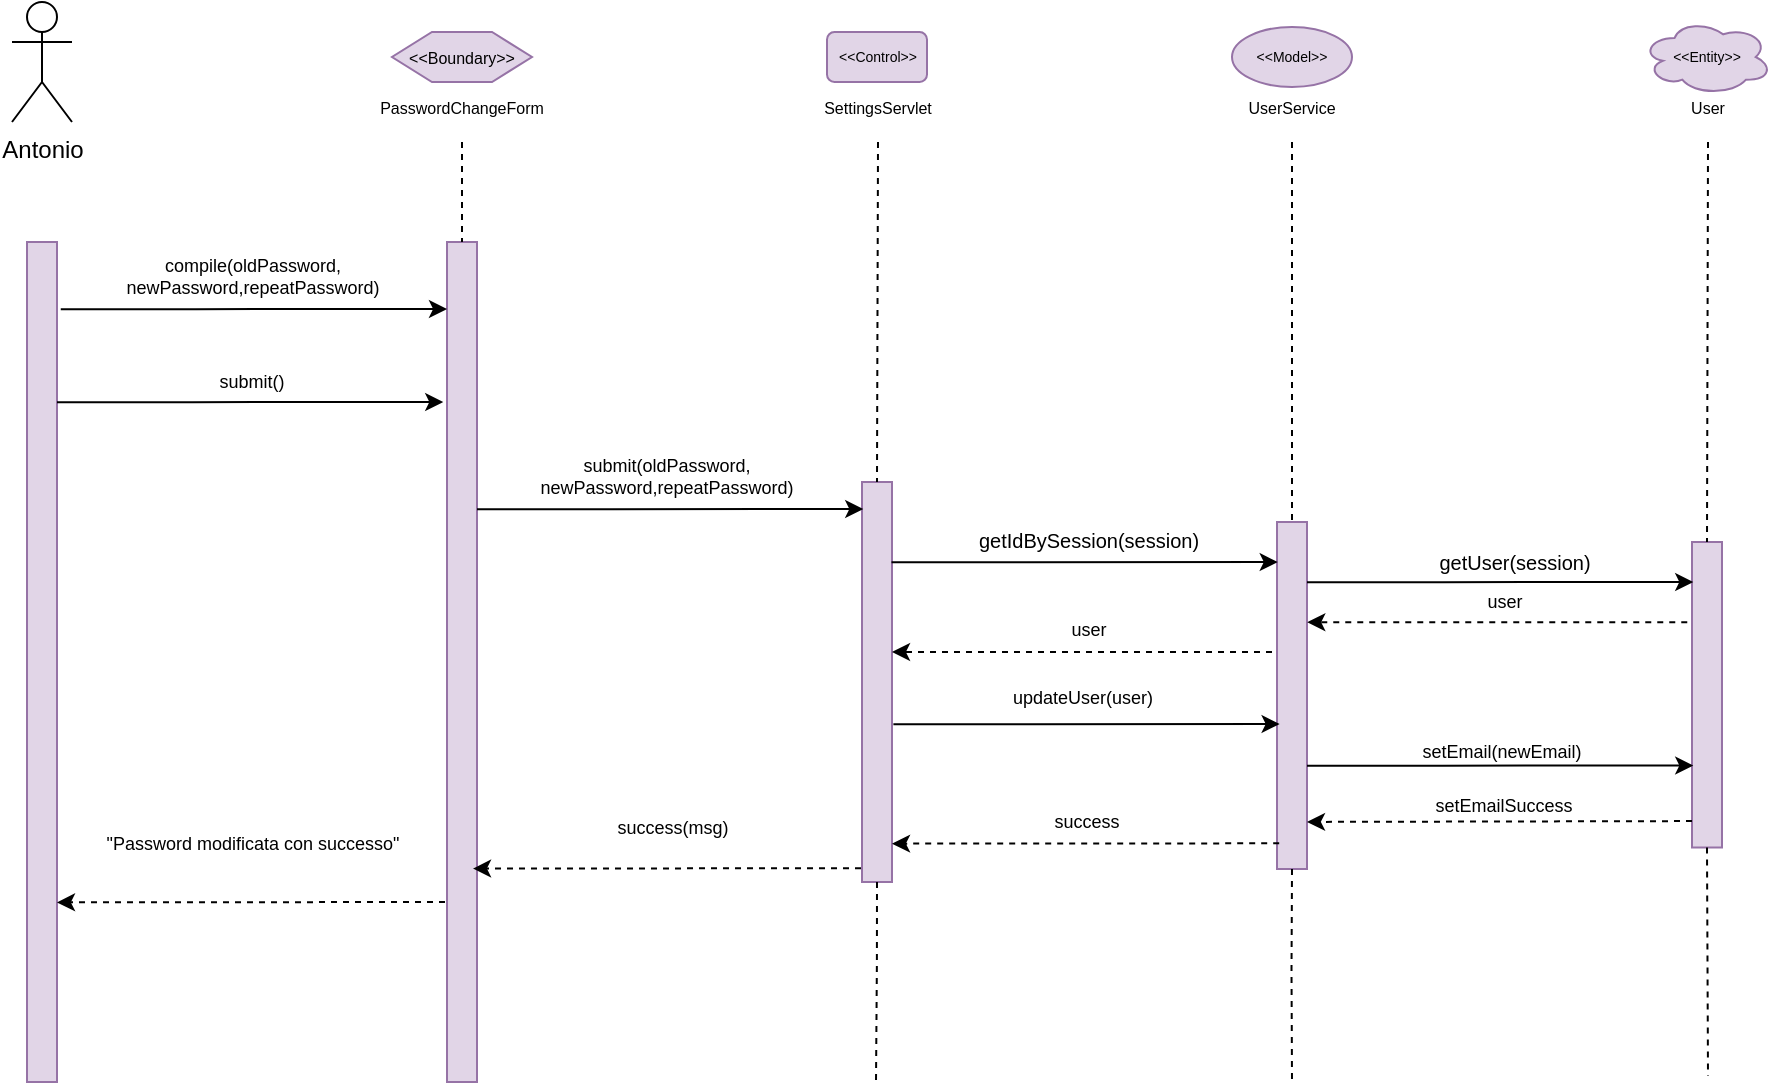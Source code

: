 <mxfile version="15.6.8" type="device"><diagram id="Ff63PXDp9C4ocOk1Cx7F" name="Page-1"><mxGraphModel dx="545" dy="717" grid="1" gridSize="10" guides="1" tooltips="1" connect="1" arrows="1" fold="1" page="1" pageScale="1" pageWidth="827" pageHeight="1169" math="0" shadow="0"><root><mxCell id="0"/><mxCell id="1" parent="0"/><mxCell id="6zgedMiXnLr29zdNhrRE-45" value="Antonio" style="shape=umlActor;verticalLabelPosition=bottom;verticalAlign=top;html=1;outlineConnect=0;" vertex="1" parent="1"><mxGeometry x="1380" y="680" width="30" height="60" as="geometry"/></mxCell><mxCell id="6zgedMiXnLr29zdNhrRE-46" value="" style="rounded=0;whiteSpace=wrap;html=1;fillColor=#e1d5e7;strokeColor=#9673a6;" vertex="1" parent="1"><mxGeometry x="1387.5" y="800" width="15" height="420" as="geometry"/></mxCell><mxCell id="6zgedMiXnLr29zdNhrRE-47" value="" style="rounded=0;whiteSpace=wrap;html=1;fillColor=#e1d5e7;strokeColor=#9673a6;" vertex="1" parent="1"><mxGeometry x="1597.5" y="800" width="15" height="420" as="geometry"/></mxCell><mxCell id="6zgedMiXnLr29zdNhrRE-48" value="" style="endArrow=none;dashed=1;html=1;rounded=0;fontSize=8;entryX=0.5;entryY=0;entryDx=0;entryDy=0;exitX=0.5;exitY=1;exitDx=0;exitDy=0;" edge="1" parent="1" target="6zgedMiXnLr29zdNhrRE-47"><mxGeometry width="50" height="50" relative="1" as="geometry"><mxPoint x="1605.0" y="750" as="sourcePoint"/><mxPoint x="1627.5" y="810" as="targetPoint"/></mxGeometry></mxCell><mxCell id="6zgedMiXnLr29zdNhrRE-49" value="&amp;lt;&amp;lt;Boundary&amp;gt;&amp;gt;" style="shape=hexagon;perimeter=hexagonPerimeter2;whiteSpace=wrap;html=1;fixedSize=1;fontSize=8;fillColor=#e1d5e7;strokeColor=#9673a6;" vertex="1" parent="1"><mxGeometry x="1570" y="695" width="70" height="25" as="geometry"/></mxCell><mxCell id="6zgedMiXnLr29zdNhrRE-50" value="&lt;div&gt;PasswordChangeForm&lt;/div&gt;" style="text;html=1;strokeColor=none;fillColor=none;align=center;verticalAlign=middle;whiteSpace=wrap;rounded=0;fontSize=8;" vertex="1" parent="1"><mxGeometry x="1590" y="725" width="30" height="15" as="geometry"/></mxCell><mxCell id="6zgedMiXnLr29zdNhrRE-51" value="submit()" style="text;html=1;strokeColor=none;fillColor=none;align=center;verticalAlign=middle;whiteSpace=wrap;rounded=0;fontSize=9;" vertex="1" parent="1"><mxGeometry x="1440" y="860" width="120" height="20" as="geometry"/></mxCell><mxCell id="6zgedMiXnLr29zdNhrRE-52" value="&amp;lt;&amp;lt;Control&amp;gt;&amp;gt;" style="rounded=1;whiteSpace=wrap;html=1;fontSize=7;fillColor=#e1d5e7;strokeColor=#9673a6;" vertex="1" parent="1"><mxGeometry x="1787.5" y="695" width="50" height="25" as="geometry"/></mxCell><mxCell id="6zgedMiXnLr29zdNhrRE-53" value="SettingsServlet" style="text;html=1;strokeColor=none;fillColor=none;align=center;verticalAlign=middle;whiteSpace=wrap;rounded=0;fontSize=8;" vertex="1" parent="1"><mxGeometry x="1797.5" y="725" width="30" height="15" as="geometry"/></mxCell><mxCell id="6zgedMiXnLr29zdNhrRE-54" value="" style="rounded=0;whiteSpace=wrap;html=1;fillColor=#e1d5e7;strokeColor=#9673a6;" vertex="1" parent="1"><mxGeometry x="1805" y="920" width="15" height="200" as="geometry"/></mxCell><mxCell id="6zgedMiXnLr29zdNhrRE-55" value="" style="endArrow=none;dashed=1;html=1;rounded=0;fontSize=8;entryX=0.5;entryY=0;entryDx=0;entryDy=0;" edge="1" parent="1" target="6zgedMiXnLr29zdNhrRE-54"><mxGeometry width="50" height="50" relative="1" as="geometry"><mxPoint x="1813" y="750" as="sourcePoint"/><mxPoint x="1857.5" y="823.5" as="targetPoint"/></mxGeometry></mxCell><mxCell id="6zgedMiXnLr29zdNhrRE-56" value="&amp;lt;&amp;lt;Model&amp;gt;&amp;gt;" style="ellipse;whiteSpace=wrap;html=1;fontSize=7;fillColor=#e1d5e7;strokeColor=#9673a6;" vertex="1" parent="1"><mxGeometry x="1990" y="692.5" width="60" height="30" as="geometry"/></mxCell><mxCell id="6zgedMiXnLr29zdNhrRE-57" value="&lt;div style=&quot;font-size: 9px&quot;&gt;&lt;font style=&quot;font-size: 9px&quot; color=&quot;#B3B3B3&quot;&gt;&lt;font style=&quot;font-size: 9px&quot; color=&quot;#000000&quot;&gt;updateUser(user)&lt;/font&gt;&lt;br&gt;&lt;/font&gt;&lt;/div&gt;" style="text;html=1;strokeColor=none;fillColor=none;align=center;verticalAlign=middle;whiteSpace=wrap;rounded=0;fontSize=10;" vertex="1" parent="1"><mxGeometry x="1818.75" y="1013.75" width="192.5" height="29" as="geometry"/></mxCell><mxCell id="6zgedMiXnLr29zdNhrRE-58" value="" style="rounded=0;whiteSpace=wrap;html=1;fillColor=#e1d5e7;strokeColor=#9673a6;" vertex="1" parent="1"><mxGeometry x="2012.5" y="940" width="15" height="173.5" as="geometry"/></mxCell><mxCell id="6zgedMiXnLr29zdNhrRE-59" value="" style="endArrow=none;dashed=1;html=1;rounded=0;fontSize=8;entryX=0.5;entryY=0;entryDx=0;entryDy=0;" edge="1" parent="1" target="6zgedMiXnLr29zdNhrRE-58"><mxGeometry width="50" height="50" relative="1" as="geometry"><mxPoint x="2020" y="750" as="sourcePoint"/><mxPoint x="2042.5" y="848.5" as="targetPoint"/></mxGeometry></mxCell><mxCell id="6zgedMiXnLr29zdNhrRE-60" value="UserService" style="text;html=1;strokeColor=none;fillColor=none;align=center;verticalAlign=middle;whiteSpace=wrap;rounded=0;fontSize=8;" vertex="1" parent="1"><mxGeometry x="2005" y="725" width="30" height="15" as="geometry"/></mxCell><mxCell id="6zgedMiXnLr29zdNhrRE-61" value="&lt;font style=&quot;font-size: 9px&quot;&gt;setEmail(newEmail)&lt;/font&gt;" style="text;html=1;strokeColor=none;fillColor=none;align=center;verticalAlign=middle;whiteSpace=wrap;rounded=0;fontSize=9;" vertex="1" parent="1"><mxGeometry x="2030" y="1050" width="190" height="9" as="geometry"/></mxCell><mxCell id="6zgedMiXnLr29zdNhrRE-62" value="&amp;lt;&amp;lt;Entity&amp;gt;&amp;gt;" style="ellipse;shape=cloud;whiteSpace=wrap;html=1;fontSize=7;fillColor=#e1d5e7;strokeColor=#9673a6;" vertex="1" parent="1"><mxGeometry x="2195" y="688.59" width="65" height="37.82" as="geometry"/></mxCell><mxCell id="6zgedMiXnLr29zdNhrRE-63" value="" style="rounded=0;whiteSpace=wrap;html=1;fillColor=#e1d5e7;strokeColor=#9673a6;" vertex="1" parent="1"><mxGeometry x="2220" y="950" width="15" height="152.75" as="geometry"/></mxCell><mxCell id="6zgedMiXnLr29zdNhrRE-64" value="setEmailSuccess" style="text;html=1;strokeColor=none;fillColor=none;align=center;verticalAlign=middle;whiteSpace=wrap;rounded=0;fontSize=9;" vertex="1" parent="1"><mxGeometry x="2066" y="1073" width="120" height="17" as="geometry"/></mxCell><mxCell id="6zgedMiXnLr29zdNhrRE-65" value="" style="endArrow=classic;html=1;rounded=0;dashed=1;fontSize=7;entryX=1;entryY=0.333;entryDx=0;entryDy=0;entryPerimeter=0;" edge="1" parent="1"><mxGeometry width="50" height="50" relative="1" as="geometry"><mxPoint x="2220" y="1089.54" as="sourcePoint"/><mxPoint x="2027.5" y="1089.96" as="targetPoint"/></mxGeometry></mxCell><mxCell id="6zgedMiXnLr29zdNhrRE-66" value="" style="endArrow=none;dashed=1;html=1;rounded=0;fontSize=8;exitX=0.5;exitY=1;exitDx=0;exitDy=0;" edge="1" parent="1" source="6zgedMiXnLr29zdNhrRE-63"><mxGeometry width="50" height="50" relative="1" as="geometry"><mxPoint x="2154.99" y="1156.25" as="sourcePoint"/><mxPoint x="2228" y="1217" as="targetPoint"/></mxGeometry></mxCell><mxCell id="6zgedMiXnLr29zdNhrRE-67" value="" style="endArrow=none;dashed=1;html=1;rounded=0;fontSize=8;exitX=0.5;exitY=1;exitDx=0;exitDy=0;" edge="1" parent="1" source="6zgedMiXnLr29zdNhrRE-58"><mxGeometry width="50" height="50" relative="1" as="geometry"><mxPoint x="2020.25" y="1133.5" as="sourcePoint"/><mxPoint x="2020" y="1220.0" as="targetPoint"/><Array as="points"><mxPoint x="2019.76" y="1163.5"/></Array></mxGeometry></mxCell><mxCell id="6zgedMiXnLr29zdNhrRE-68" value="" style="endArrow=none;dashed=1;html=1;rounded=0;fontSize=8;exitX=0.5;exitY=1;exitDx=0;exitDy=0;" edge="1" parent="1" source="6zgedMiXnLr29zdNhrRE-54"><mxGeometry width="50" height="50" relative="1" as="geometry"><mxPoint x="1812.94" y="1130" as="sourcePoint"/><mxPoint x="1812" y="1220.0" as="targetPoint"/><Array as="points"><mxPoint x="1812.45" y="1160"/></Array></mxGeometry></mxCell><mxCell id="6zgedMiXnLr29zdNhrRE-70" value="User" style="text;html=1;strokeColor=none;fillColor=none;align=center;verticalAlign=middle;whiteSpace=wrap;rounded=0;fontSize=8;" vertex="1" parent="1"><mxGeometry x="2212.5" y="725" width="30" height="15" as="geometry"/></mxCell><mxCell id="6zgedMiXnLr29zdNhrRE-71" value="" style="endArrow=classic;html=1;rounded=0;exitX=1;exitY=0;exitDx=0;exitDy=0;entryX=-0.125;entryY=0.121;entryDx=0;entryDy=0;entryPerimeter=0;" edge="1" parent="1"><mxGeometry width="50" height="50" relative="1" as="geometry"><mxPoint x="1402.5" y="880.07" as="sourcePoint"/><mxPoint x="1595.625" y="880" as="targetPoint"/><Array as="points"><mxPoint x="1450" y="880.07"/><mxPoint x="1470" y="880.07"/></Array></mxGeometry></mxCell><mxCell id="6zgedMiXnLr29zdNhrRE-72" value="" style="endArrow=classic;html=1;rounded=0;exitX=1;exitY=0;exitDx=0;exitDy=0;entryX=-0.125;entryY=0.121;entryDx=0;entryDy=0;entryPerimeter=0;" edge="1" parent="1"><mxGeometry width="50" height="50" relative="1" as="geometry"><mxPoint x="1612.5" y="933.57" as="sourcePoint"/><mxPoint x="1805.625" y="933.5" as="targetPoint"/><Array as="points"><mxPoint x="1660" y="933.57"/><mxPoint x="1680" y="933.57"/></Array></mxGeometry></mxCell><mxCell id="6zgedMiXnLr29zdNhrRE-73" value="&lt;div style=&quot;font-size: 9px&quot;&gt;&lt;font style=&quot;font-size: 9px&quot;&gt;submit(oldPassword, newPassword,repeatPassword)&lt;/font&gt;&lt;/div&gt;" style="text;html=1;strokeColor=none;fillColor=none;align=center;verticalAlign=middle;whiteSpace=wrap;rounded=0;fontSize=9;" vertex="1" parent="1"><mxGeometry x="1610" y="900" width="195" height="33.5" as="geometry"/></mxCell><mxCell id="6zgedMiXnLr29zdNhrRE-74" value="" style="endArrow=classic;html=1;rounded=0;exitX=1;exitY=0;exitDx=0;exitDy=0;entryX=-0.125;entryY=0.121;entryDx=0;entryDy=0;entryPerimeter=0;" edge="1" parent="1"><mxGeometry width="50" height="50" relative="1" as="geometry"><mxPoint x="1404.38" y="833.57" as="sourcePoint"/><mxPoint x="1597.505" y="833.5" as="targetPoint"/><Array as="points"><mxPoint x="1451.88" y="833.57"/><mxPoint x="1471.88" y="833.57"/></Array></mxGeometry></mxCell><mxCell id="6zgedMiXnLr29zdNhrRE-75" value="" style="endArrow=classic;html=1;rounded=0;dashed=1;fontSize=7;exitX=-0.047;exitY=0.97;exitDx=0;exitDy=0;exitPerimeter=0;" edge="1" parent="1"><mxGeometry width="50" height="50" relative="1" as="geometry"><mxPoint x="1804.505" y="1113.1" as="sourcePoint"/><mxPoint x="1610.5" y="1113.29" as="targetPoint"/></mxGeometry></mxCell><mxCell id="6zgedMiXnLr29zdNhrRE-76" value="" style="endArrow=classic;html=1;rounded=0;exitX=1;exitY=0;exitDx=0;exitDy=0;entryX=-0.125;entryY=0.121;entryDx=0;entryDy=0;entryPerimeter=0;" edge="1" parent="1"><mxGeometry width="50" height="50" relative="1" as="geometry"><mxPoint x="1819.75" y="960.07" as="sourcePoint"/><mxPoint x="2012.875" y="960" as="targetPoint"/><Array as="points"><mxPoint x="1867.25" y="960.07"/><mxPoint x="1887.25" y="960.07"/></Array></mxGeometry></mxCell><mxCell id="6zgedMiXnLr29zdNhrRE-77" value="&lt;div style=&quot;font-size: 9px&quot;&gt;&lt;font style=&quot;font-size: 9px&quot;&gt;compile(oldPassword, newPassword,repeatPassword)&lt;/font&gt;&lt;/div&gt;" style="text;html=1;strokeColor=none;fillColor=none;align=center;verticalAlign=middle;whiteSpace=wrap;rounded=0;fontSize=9;" vertex="1" parent="1"><mxGeometry x="1402.5" y="800" width="195" height="33.5" as="geometry"/></mxCell><mxCell id="6zgedMiXnLr29zdNhrRE-78" value="success(msg)" style="text;html=1;strokeColor=none;fillColor=none;align=center;verticalAlign=middle;whiteSpace=wrap;rounded=0;fontSize=9;" vertex="1" parent="1"><mxGeometry x="1612.5" y="1076.5" width="195" height="33.5" as="geometry"/></mxCell><mxCell id="6zgedMiXnLr29zdNhrRE-79" value="&quot;Password modificata con successo&quot;" style="text;html=1;strokeColor=none;fillColor=none;align=center;verticalAlign=middle;whiteSpace=wrap;rounded=0;fontSize=9;" vertex="1" parent="1"><mxGeometry x="1402.5" y="1084.05" width="195" height="33.5" as="geometry"/></mxCell><mxCell id="6zgedMiXnLr29zdNhrRE-80" value="&lt;div&gt;success&lt;/div&gt;" style="text;html=1;strokeColor=none;fillColor=none;align=center;verticalAlign=middle;whiteSpace=wrap;rounded=0;fontSize=9;" vertex="1" parent="1"><mxGeometry x="1819.75" y="1073" width="195" height="33.5" as="geometry"/></mxCell><mxCell id="6zgedMiXnLr29zdNhrRE-81" value="" style="endArrow=classic;html=1;rounded=0;dashed=1;fontSize=7;" edge="1" parent="1"><mxGeometry width="50" height="50" relative="1" as="geometry"><mxPoint x="2010" y="1005" as="sourcePoint"/><mxPoint x="1820" y="1005" as="targetPoint"/></mxGeometry></mxCell><mxCell id="6zgedMiXnLr29zdNhrRE-82" value="user" style="text;html=1;strokeColor=none;fillColor=none;align=center;verticalAlign=middle;whiteSpace=wrap;rounded=0;fontSize=9;" vertex="1" parent="1"><mxGeometry x="1822.25" y="986.75" width="192.5" height="13.5" as="geometry"/></mxCell><mxCell id="6zgedMiXnLr29zdNhrRE-83" value="" style="endArrow=classic;html=1;rounded=0;dashed=1;fontSize=7;exitX=0.073;exitY=0.293;exitDx=0;exitDy=0;exitPerimeter=0;" edge="1" parent="1"><mxGeometry width="50" height="50" relative="1" as="geometry"><mxPoint x="2013.595" y="1100.665" as="sourcePoint"/><mxPoint x="1820" y="1100.82" as="targetPoint"/></mxGeometry></mxCell><mxCell id="6zgedMiXnLr29zdNhrRE-84" value="getIdBySession(session)" style="text;html=1;strokeColor=none;fillColor=none;align=center;verticalAlign=middle;whiteSpace=wrap;rounded=0;fontSize=10;" vertex="1" parent="1"><mxGeometry x="1822.25" y="943.75" width="192.5" height="10" as="geometry"/></mxCell><mxCell id="6zgedMiXnLr29zdNhrRE-85" value="" style="endArrow=classic;html=1;rounded=0;exitX=1;exitY=0;exitDx=0;exitDy=0;entryX=-0.125;entryY=0.121;entryDx=0;entryDy=0;entryPerimeter=0;" edge="1" parent="1"><mxGeometry width="50" height="50" relative="1" as="geometry"><mxPoint x="1820.69" y="1041.07" as="sourcePoint"/><mxPoint x="2013.815" y="1041" as="targetPoint"/><Array as="points"><mxPoint x="1868.19" y="1041.07"/><mxPoint x="1888.19" y="1041.07"/></Array></mxGeometry></mxCell><mxCell id="6zgedMiXnLr29zdNhrRE-86" value="" style="endArrow=classic;html=1;rounded=0;exitX=1;exitY=0;exitDx=0;exitDy=0;entryX=-0.125;entryY=0.121;entryDx=0;entryDy=0;entryPerimeter=0;" edge="1" parent="1"><mxGeometry width="50" height="50" relative="1" as="geometry"><mxPoint x="2027.5" y="1061.82" as="sourcePoint"/><mxPoint x="2220.625" y="1061.75" as="targetPoint"/><Array as="points"><mxPoint x="2075" y="1061.82"/><mxPoint x="2095" y="1061.82"/></Array></mxGeometry></mxCell><mxCell id="6zgedMiXnLr29zdNhrRE-87" value="" style="endArrow=classic;html=1;rounded=0;dashed=1;fontSize=7;exitX=-0.047;exitY=0.97;exitDx=0;exitDy=0;exitPerimeter=0;" edge="1" parent="1"><mxGeometry width="50" height="50" relative="1" as="geometry"><mxPoint x="1596.505" y="1130" as="sourcePoint"/><mxPoint x="1402.5" y="1130.19" as="targetPoint"/></mxGeometry></mxCell><mxCell id="6zgedMiXnLr29zdNhrRE-88" value="" style="endArrow=none;dashed=1;html=1;rounded=0;fontSize=8;entryX=0.5;entryY=0;entryDx=0;entryDy=0;" edge="1" parent="1" target="6zgedMiXnLr29zdNhrRE-63"><mxGeometry width="50" height="50" relative="1" as="geometry"><mxPoint x="2228" y="750" as="sourcePoint"/><mxPoint x="2228" y="950" as="targetPoint"/></mxGeometry></mxCell><mxCell id="6zgedMiXnLr29zdNhrRE-89" value="" style="endArrow=classic;html=1;rounded=0;exitX=1;exitY=0;exitDx=0;exitDy=0;entryX=-0.125;entryY=0.121;entryDx=0;entryDy=0;entryPerimeter=0;" edge="1" parent="1"><mxGeometry width="50" height="50" relative="1" as="geometry"><mxPoint x="2027.5" y="970.07" as="sourcePoint"/><mxPoint x="2220.625" y="970" as="targetPoint"/><Array as="points"><mxPoint x="2075" y="970.07"/><mxPoint x="2095" y="970.07"/><mxPoint x="2157.75" y="970"/></Array></mxGeometry></mxCell><mxCell id="6zgedMiXnLr29zdNhrRE-90" value="getUser(session)" style="text;html=1;strokeColor=none;fillColor=none;align=center;verticalAlign=middle;whiteSpace=wrap;rounded=0;fontSize=10;" vertex="1" parent="1"><mxGeometry x="2035" y="955" width="192.5" height="10" as="geometry"/></mxCell><mxCell id="6zgedMiXnLr29zdNhrRE-91" value="" style="endArrow=classic;html=1;rounded=0;dashed=1;fontSize=7;" edge="1" parent="1"><mxGeometry width="50" height="50" relative="1" as="geometry"><mxPoint x="2217.63" y="990.1" as="sourcePoint"/><mxPoint x="2027.63" y="990.1" as="targetPoint"/></mxGeometry></mxCell><mxCell id="6zgedMiXnLr29zdNhrRE-92" value="user" style="text;html=1;strokeColor=none;fillColor=none;align=center;verticalAlign=middle;whiteSpace=wrap;rounded=0;fontSize=9;" vertex="1" parent="1"><mxGeometry x="2030" y="973.25" width="192.5" height="13.5" as="geometry"/></mxCell></root></mxGraphModel></diagram></mxfile>